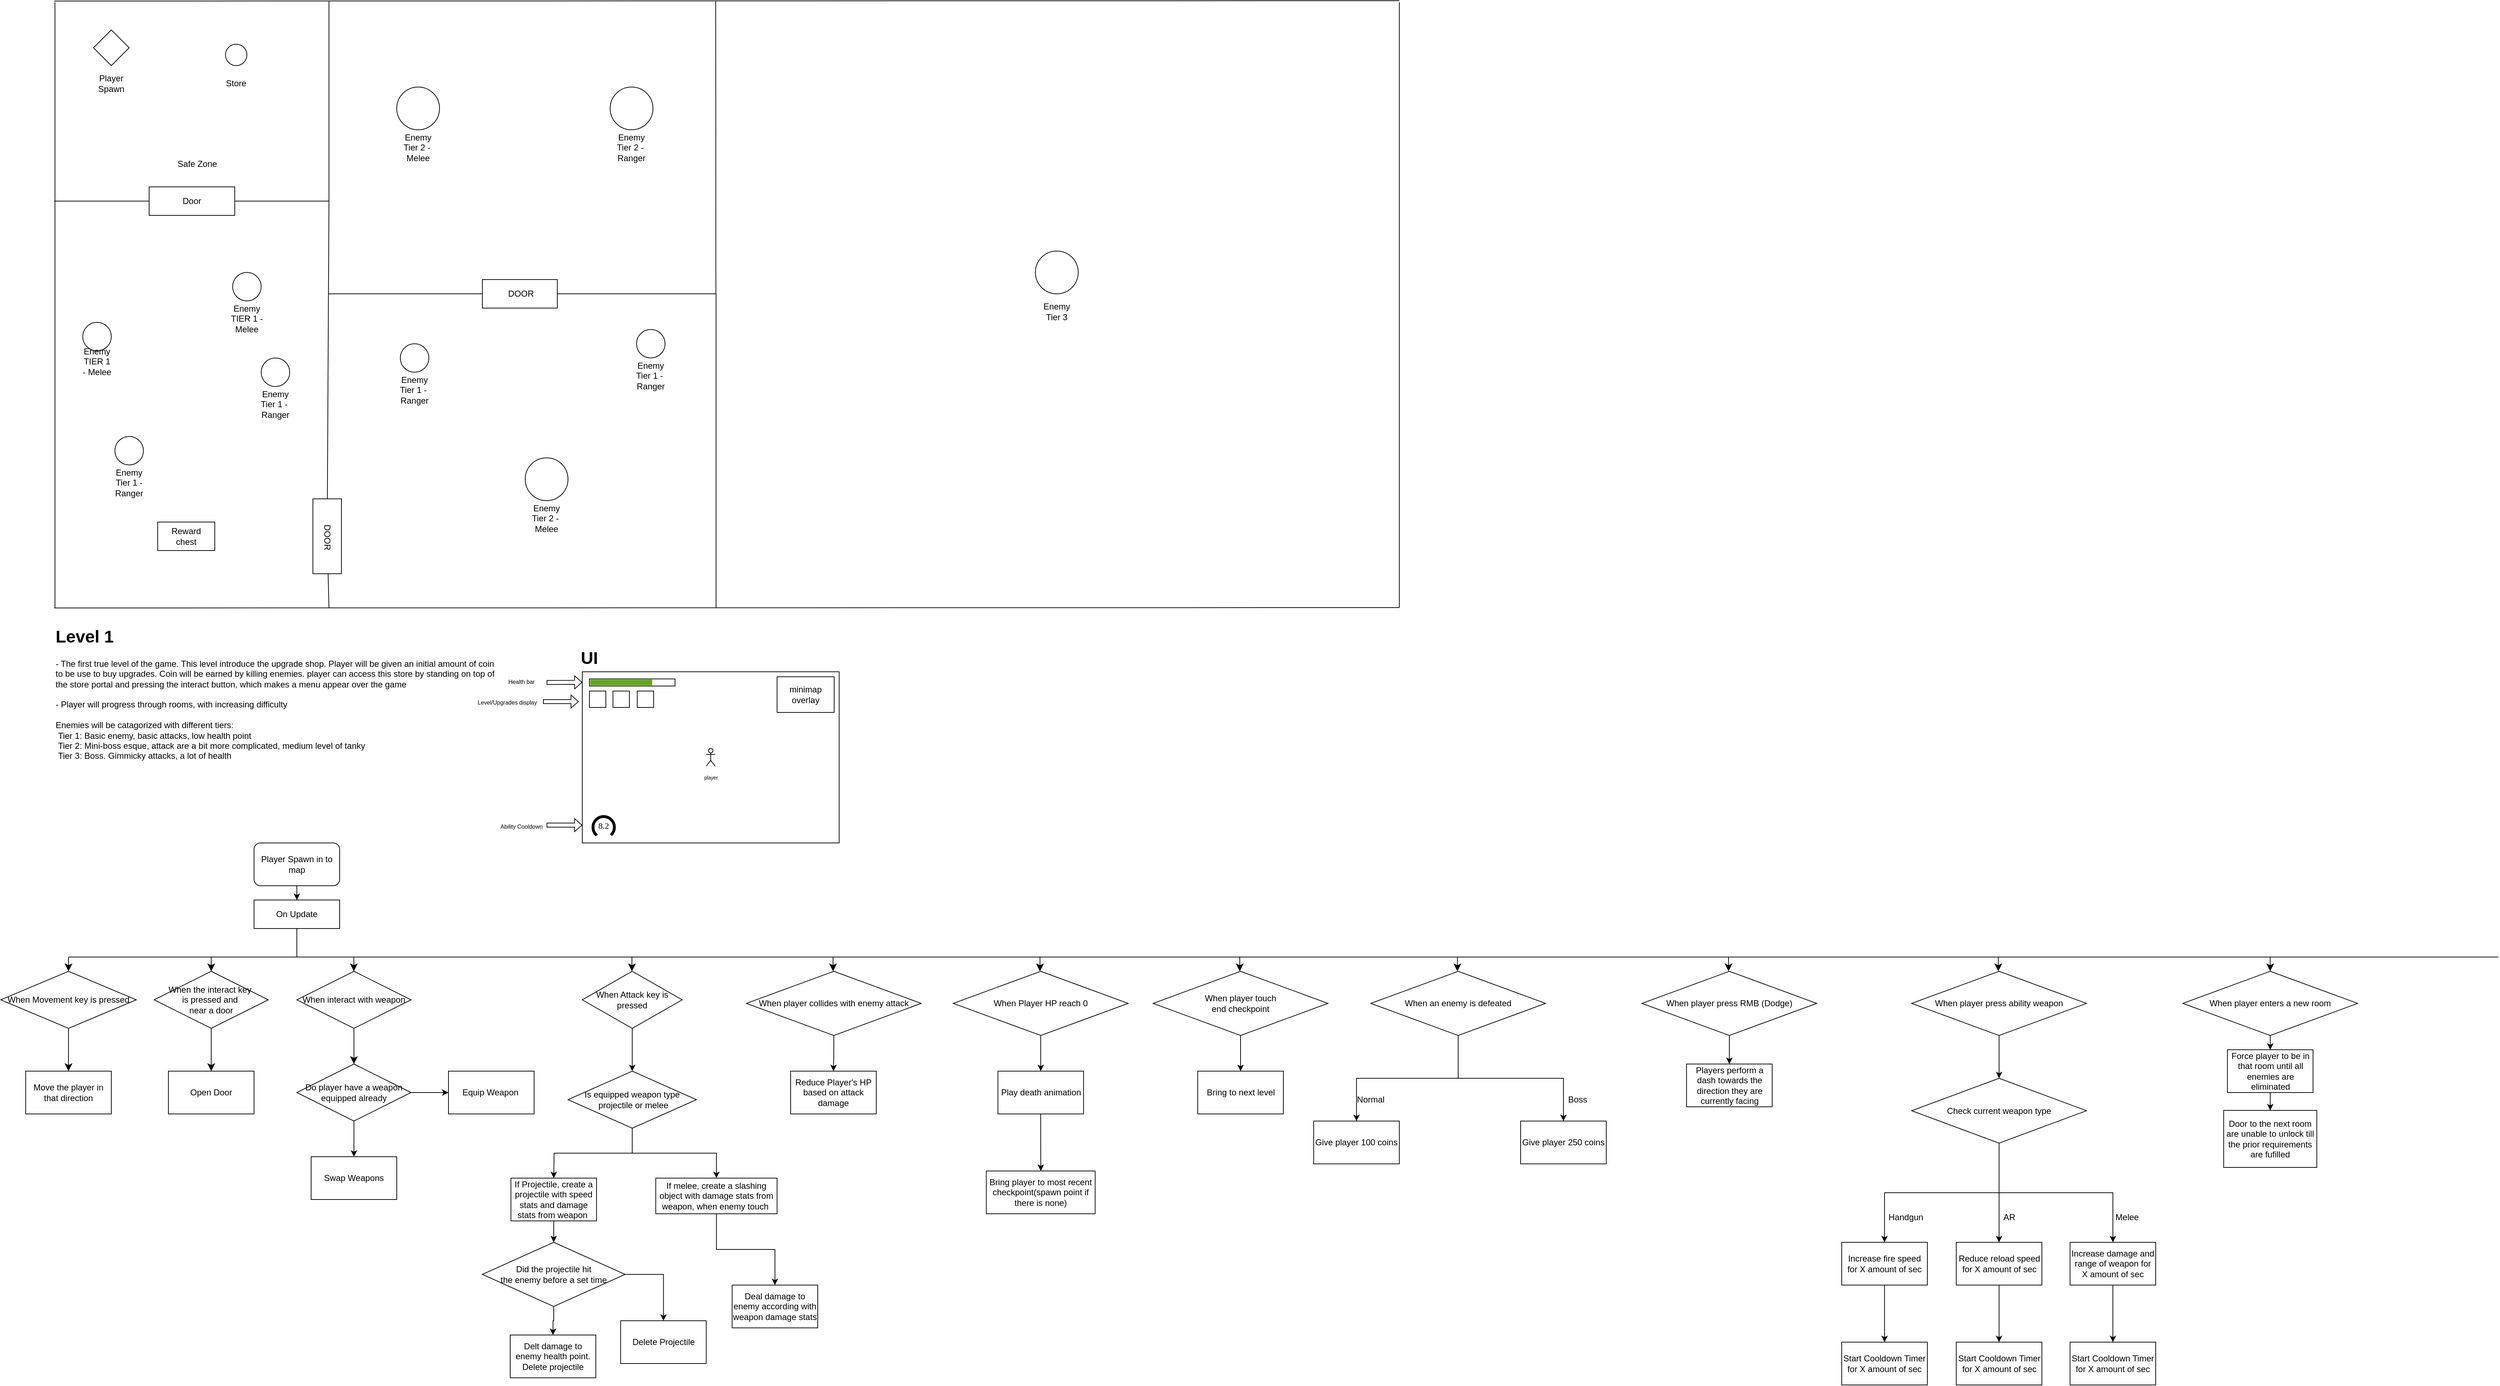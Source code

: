 <mxfile version="27.0.2">
  <diagram name="Page-1" id="taYUtSJ_4CDuhA6wjiIW">
    <mxGraphModel dx="2168" dy="792" grid="1" gridSize="10" guides="1" tooltips="1" connect="1" arrows="1" fold="1" page="1" pageScale="1" pageWidth="850" pageHeight="1100" math="0" shadow="0" adaptiveColors="auto">
      <root>
        <mxCell id="0" />
        <mxCell id="1" parent="0" />
        <mxCell id="y1AMz8_tglhYnjzdCmDJ-7" value="" style="whiteSpace=wrap;html=1;strokeColor=none;fillColor=light-dark(#FFFFFF,#00CC00);opacity=20;" parent="1" vertex="1">
          <mxGeometry x="-624" y="111" width="384" height="279" as="geometry" />
        </mxCell>
        <mxCell id="h_4dqQD72bOemCukOD2A-11" value="&lt;h1 style=&quot;margin-top: 0px;&quot;&gt;Level 1&amp;nbsp;&lt;/h1&gt;&lt;div&gt;- The first true level of the game. This level introduce the upgrade shop. Player will be given an initial amount of coin to be use to buy upgrades. Coin will be earned by killing enemies. player can access this store by standing on top of the store portal and pressing the interact button, which makes a menu appear over the game&amp;nbsp;&lt;/div&gt;&lt;div&gt;&lt;br&gt;&lt;/div&gt;&lt;div&gt;- Player will progress through rooms, with increasing difficulty&lt;/div&gt;&lt;div&gt;&lt;br&gt;&lt;/div&gt;&lt;div&gt;Enemies will be catagorized with different tiers:&lt;/div&gt;&lt;div&gt;&amp;nbsp;Tier 1: Basic enemy, basic attacks, low health point&lt;/div&gt;&lt;div&gt;&amp;nbsp;Tier 2: Mini-boss esque, attack are a bit more complicated, medium level of tanky&lt;/div&gt;&lt;div&gt;&amp;nbsp;Tier 3: Boss. Gimmicky attacks, a lot of health&lt;/div&gt;" style="text;html=1;whiteSpace=wrap;overflow=hidden;rounded=0;" parent="1" vertex="1">
          <mxGeometry x="-625" y="980" width="620" height="310" as="geometry" />
        </mxCell>
        <mxCell id="E4qFbeiB4ODEOkEXqFHY-1" value="&lt;h1 style=&quot;margin-top: 0px;&quot;&gt;&lt;span style=&quot;background-color: transparent; color: light-dark(rgb(0, 0, 0), rgb(255, 255, 255));&quot;&gt;UI&lt;/span&gt;&lt;/h1&gt;" style="text;html=1;whiteSpace=wrap;overflow=hidden;rounded=0;align=center;" parent="1" vertex="1">
          <mxGeometry x="35" y="1010" width="180" height="40" as="geometry" />
        </mxCell>
        <mxCell id="E4qFbeiB4ODEOkEXqFHY-2" value="" style="rounded=0;whiteSpace=wrap;html=1;" parent="1" vertex="1">
          <mxGeometry x="115" y="1050" width="360" height="240" as="geometry" />
        </mxCell>
        <mxCell id="E4qFbeiB4ODEOkEXqFHY-3" value="" style="rounded=0;whiteSpace=wrap;html=1;" parent="1" vertex="1">
          <mxGeometry x="125" y="1060" width="120" height="10" as="geometry" />
        </mxCell>
        <mxCell id="E4qFbeiB4ODEOkEXqFHY-4" value="" style="rounded=0;whiteSpace=wrap;html=1;fillColor=#60a917;fontColor=#ffffff;strokeColor=none;movable=1;resizable=1;rotatable=1;deletable=1;editable=1;locked=0;connectable=1;" parent="1" vertex="1">
          <mxGeometry x="126" y="1061" width="87" height="8" as="geometry" />
        </mxCell>
        <mxCell id="E4qFbeiB4ODEOkEXqFHY-5" value="" style="ellipse;whiteSpace=wrap;html=1;aspect=fixed;strokeWidth=4;" parent="1" vertex="1">
          <mxGeometry x="130" y="1253" width="30" height="30" as="geometry" />
        </mxCell>
        <mxCell id="E4qFbeiB4ODEOkEXqFHY-7" value="&lt;font face=&quot;Tahoma&quot;&gt;8.2&lt;/font&gt;" style="text;html=1;align=center;verticalAlign=middle;whiteSpace=wrap;rounded=0;" parent="1" vertex="1">
          <mxGeometry x="115" y="1251" width="60" height="30" as="geometry" />
        </mxCell>
        <mxCell id="E4qFbeiB4ODEOkEXqFHY-8" value="minimap overlay" style="rounded=0;whiteSpace=wrap;html=1;" parent="1" vertex="1">
          <mxGeometry x="388" y="1057" width="80" height="50" as="geometry" />
        </mxCell>
        <mxCell id="E4qFbeiB4ODEOkEXqFHY-9" value="" style="shape=flexArrow;endArrow=classic;html=1;rounded=0;width=5.714;endSize=3.095;endWidth=11.565;" parent="1" edge="1">
          <mxGeometry width="50" height="50" relative="1" as="geometry">
            <mxPoint x="65" y="1265" as="sourcePoint" />
            <mxPoint x="115" y="1265" as="targetPoint" />
          </mxGeometry>
        </mxCell>
        <mxCell id="E4qFbeiB4ODEOkEXqFHY-10" value="" style="shape=flexArrow;endArrow=classic;html=1;rounded=0;width=5.714;endSize=3.095;endWidth=11.565;" parent="1" edge="1">
          <mxGeometry width="50" height="50" relative="1" as="geometry">
            <mxPoint x="65" y="1065" as="sourcePoint" />
            <mxPoint x="115" y="1064.76" as="targetPoint" />
          </mxGeometry>
        </mxCell>
        <mxCell id="E4qFbeiB4ODEOkEXqFHY-11" value="&lt;div&gt;&lt;font style=&quot;font-size: 8px;&quot;&gt;Ability&amp;nbsp;&lt;/font&gt;&lt;span style=&quot;font-size: 8px; background-color: transparent; color: light-dark(rgb(0, 0, 0), rgb(255, 255, 255));&quot;&gt;Cooldown&lt;/span&gt;&lt;/div&gt;" style="text;html=1;align=center;verticalAlign=middle;whiteSpace=wrap;rounded=0;" parent="1" vertex="1">
          <mxGeometry x="-15" y="1251" width="90" height="30" as="geometry" />
        </mxCell>
        <mxCell id="E4qFbeiB4ODEOkEXqFHY-12" value="&lt;div&gt;&lt;span style=&quot;font-size: 8px;&quot;&gt;Health bar&lt;/span&gt;&lt;/div&gt;" style="text;html=1;align=center;verticalAlign=middle;whiteSpace=wrap;rounded=0;" parent="1" vertex="1">
          <mxGeometry x="-15" y="1048" width="90" height="30" as="geometry" />
        </mxCell>
        <mxCell id="E4qFbeiB4ODEOkEXqFHY-19" value="" style="whiteSpace=wrap;html=1;aspect=fixed;" parent="1" vertex="1">
          <mxGeometry x="125" y="1077" width="23" height="23" as="geometry" />
        </mxCell>
        <mxCell id="E4qFbeiB4ODEOkEXqFHY-20" value="" style="whiteSpace=wrap;html=1;aspect=fixed;" parent="1" vertex="1">
          <mxGeometry x="158" y="1077" width="23" height="23" as="geometry" />
        </mxCell>
        <mxCell id="E4qFbeiB4ODEOkEXqFHY-21" value="" style="whiteSpace=wrap;html=1;aspect=fixed;" parent="1" vertex="1">
          <mxGeometry x="192" y="1077" width="23" height="23" as="geometry" />
        </mxCell>
        <mxCell id="E4qFbeiB4ODEOkEXqFHY-22" value="" style="shape=flexArrow;endArrow=classic;html=1;rounded=0;width=5.714;endSize=3.095;endWidth=11.565;" parent="1" edge="1">
          <mxGeometry width="50" height="50" relative="1" as="geometry">
            <mxPoint x="60" y="1091.8" as="sourcePoint" />
            <mxPoint x="110" y="1091.8" as="targetPoint" />
          </mxGeometry>
        </mxCell>
        <mxCell id="E4qFbeiB4ODEOkEXqFHY-23" value="&lt;span style=&quot;font-size: 8px;&quot;&gt;Level/Upgrades display&lt;/span&gt;" style="text;html=1;align=center;verticalAlign=middle;whiteSpace=wrap;rounded=0;" parent="1" vertex="1">
          <mxGeometry x="-35" y="1077" width="90" height="30" as="geometry" />
        </mxCell>
        <mxCell id="E4qFbeiB4ODEOkEXqFHY-24" value="" style="triangle;whiteSpace=wrap;html=1;rotation=-90;strokeColor=none;" parent="1" vertex="1">
          <mxGeometry x="137.2" y="1258.45" width="16.87" height="43" as="geometry" />
        </mxCell>
        <mxCell id="E4qFbeiB4ODEOkEXqFHY-25" value="&lt;div&gt;&lt;font style=&quot;font-size: 7px;&quot;&gt;player&lt;/font&gt;&lt;/div&gt;" style="shape=umlActor;verticalLabelPosition=bottom;verticalAlign=top;html=1;outlineConnect=0;rounded=0;" parent="1" vertex="1">
          <mxGeometry x="288.75" y="1157.5" width="12.5" height="25" as="geometry" />
        </mxCell>
        <mxCell id="eXyDsj4oLJ770W_KGHtE-3" style="edgeStyle=orthogonalEdgeStyle;rounded=0;orthogonalLoop=1;jettySize=auto;html=1;exitX=0.5;exitY=1;exitDx=0;exitDy=0;entryX=0.5;entryY=0;entryDx=0;entryDy=0;" parent="1" source="eXyDsj4oLJ770W_KGHtE-1" target="eXyDsj4oLJ770W_KGHtE-2" edge="1">
          <mxGeometry relative="1" as="geometry" />
        </mxCell>
        <mxCell id="eXyDsj4oLJ770W_KGHtE-1" value="Player Spawn in to map" style="rounded=1;whiteSpace=wrap;html=1;" parent="1" vertex="1">
          <mxGeometry x="-345" y="1290" width="120" height="60" as="geometry" />
        </mxCell>
        <mxCell id="eXyDsj4oLJ770W_KGHtE-2" value="On Update" style="rounded=0;whiteSpace=wrap;html=1;" parent="1" vertex="1">
          <mxGeometry x="-345" y="1370" width="120" height="40" as="geometry" />
        </mxCell>
        <mxCell id="Yp42xmwH9Xkohg9ComGU-12" style="edgeStyle=none;curved=1;rounded=0;orthogonalLoop=1;jettySize=auto;html=1;exitX=0.5;exitY=1;exitDx=0;exitDy=0;fontSize=12;startSize=8;endSize=8;" parent="1" source="Yp42xmwH9Xkohg9ComGU-3" target="Yp42xmwH9Xkohg9ComGU-11" edge="1">
          <mxGeometry relative="1" as="geometry" />
        </mxCell>
        <mxCell id="Yp42xmwH9Xkohg9ComGU-3" value="&lt;div&gt;&lt;span style=&quot;background-color: transparent; color: light-dark(rgb(0, 0, 0), rgb(255, 255, 255));&quot;&gt;When Movement key is pressed&lt;/span&gt;&lt;/div&gt;" style="rhombus;whiteSpace=wrap;html=1;" parent="1" vertex="1">
          <mxGeometry x="-700" y="1470" width="190" height="80" as="geometry" />
        </mxCell>
        <mxCell id="Yp42xmwH9Xkohg9ComGU-8" value="" style="endArrow=none;html=1;rounded=0;fontSize=12;startSize=8;endSize=8;curved=1;" parent="1" edge="1">
          <mxGeometry width="50" height="50" relative="1" as="geometry">
            <mxPoint x="-285" y="1450" as="sourcePoint" />
            <mxPoint x="-285" y="1410" as="targetPoint" />
          </mxGeometry>
        </mxCell>
        <mxCell id="Yp42xmwH9Xkohg9ComGU-9" value="" style="endArrow=none;html=1;rounded=0;fontSize=12;startSize=8;endSize=8;curved=1;" parent="1" edge="1">
          <mxGeometry width="50" height="50" relative="1" as="geometry">
            <mxPoint x="-285" y="1450" as="sourcePoint" />
            <mxPoint x="-605" y="1450" as="targetPoint" />
          </mxGeometry>
        </mxCell>
        <mxCell id="Yp42xmwH9Xkohg9ComGU-10" value="" style="endArrow=classic;html=1;rounded=0;fontSize=12;startSize=8;endSize=8;curved=1;entryX=0.5;entryY=0;entryDx=0;entryDy=0;" parent="1" target="Yp42xmwH9Xkohg9ComGU-3" edge="1">
          <mxGeometry width="50" height="50" relative="1" as="geometry">
            <mxPoint x="-605" y="1450" as="sourcePoint" />
            <mxPoint x="-655" y="1460" as="targetPoint" />
          </mxGeometry>
        </mxCell>
        <mxCell id="Yp42xmwH9Xkohg9ComGU-11" value="Move the player in that direction" style="rounded=0;whiteSpace=wrap;html=1;" parent="1" vertex="1">
          <mxGeometry x="-665" y="1610" width="120" height="60" as="geometry" />
        </mxCell>
        <mxCell id="Yp42xmwH9Xkohg9ComGU-16" value="" style="edgeStyle=none;curved=1;rounded=0;orthogonalLoop=1;jettySize=auto;html=1;fontSize=12;startSize=8;endSize=8;" parent="1" source="Yp42xmwH9Xkohg9ComGU-13" target="Yp42xmwH9Xkohg9ComGU-15" edge="1">
          <mxGeometry relative="1" as="geometry" />
        </mxCell>
        <mxCell id="Yp42xmwH9Xkohg9ComGU-13" value="When the interact key&amp;nbsp;&lt;div&gt;is pressed and&amp;nbsp;&lt;/div&gt;&lt;div&gt;near&amp;nbsp;&lt;span style=&quot;background-color: transparent; color: light-dark(rgb(0, 0, 0), rgb(255, 255, 255));&quot;&gt;a door&lt;/span&gt;&lt;/div&gt;" style="rhombus;whiteSpace=wrap;html=1;" parent="1" vertex="1">
          <mxGeometry x="-485" y="1470" width="160" height="80" as="geometry" />
        </mxCell>
        <mxCell id="Yp42xmwH9Xkohg9ComGU-14" value="" style="endArrow=classic;html=1;rounded=0;fontSize=12;startSize=8;endSize=8;curved=1;" parent="1" target="Yp42xmwH9Xkohg9ComGU-13" edge="1">
          <mxGeometry width="50" height="50" relative="1" as="geometry">
            <mxPoint x="-405" y="1450" as="sourcePoint" />
            <mxPoint x="-355" y="1400" as="targetPoint" />
          </mxGeometry>
        </mxCell>
        <mxCell id="Yp42xmwH9Xkohg9ComGU-15" value="Open Door" style="whiteSpace=wrap;html=1;" parent="1" vertex="1">
          <mxGeometry x="-465" y="1610" width="120" height="60" as="geometry" />
        </mxCell>
        <mxCell id="Yp42xmwH9Xkohg9ComGU-23" value="" style="edgeStyle=none;curved=1;rounded=0;orthogonalLoop=1;jettySize=auto;html=1;fontSize=12;startSize=8;endSize=8;" parent="1" source="Yp42xmwH9Xkohg9ComGU-17" target="Yp42xmwH9Xkohg9ComGU-22" edge="1">
          <mxGeometry relative="1" as="geometry" />
        </mxCell>
        <mxCell id="Yp42xmwH9Xkohg9ComGU-17" value="When interact with weapon" style="rhombus;whiteSpace=wrap;html=1;" parent="1" vertex="1">
          <mxGeometry x="-285" y="1470" width="160" height="80" as="geometry" />
        </mxCell>
        <mxCell id="Yp42xmwH9Xkohg9ComGU-18" value="" style="endArrow=none;html=1;rounded=0;fontSize=12;startSize=8;endSize=8;curved=1;" parent="1" edge="1">
          <mxGeometry width="50" height="50" relative="1" as="geometry">
            <mxPoint x="-285" y="1450" as="sourcePoint" />
            <mxPoint x="2100" y="1450" as="targetPoint" />
          </mxGeometry>
        </mxCell>
        <mxCell id="Yp42xmwH9Xkohg9ComGU-19" value="" style="endArrow=classic;html=1;rounded=0;fontSize=12;startSize=8;endSize=8;curved=1;" parent="1" edge="1">
          <mxGeometry width="50" height="50" relative="1" as="geometry">
            <mxPoint x="-205.11" y="1450" as="sourcePoint" />
            <mxPoint x="-205.11" y="1470" as="targetPoint" />
          </mxGeometry>
        </mxCell>
        <mxCell id="q4_9x-0cVKSZLk66gTpS-1" style="edgeStyle=orthogonalEdgeStyle;rounded=0;orthogonalLoop=1;jettySize=auto;html=1;exitX=1;exitY=0.5;exitDx=0;exitDy=0;" parent="1" edge="1">
          <mxGeometry relative="1" as="geometry">
            <mxPoint x="-72.5" y="1640" as="targetPoint" />
            <mxPoint x="-152.5" y="1640" as="sourcePoint" />
          </mxGeometry>
        </mxCell>
        <mxCell id="q4_9x-0cVKSZLk66gTpS-3" style="edgeStyle=orthogonalEdgeStyle;rounded=0;orthogonalLoop=1;jettySize=auto;html=1;exitX=0.5;exitY=1;exitDx=0;exitDy=0;" parent="1" source="Yp42xmwH9Xkohg9ComGU-22" edge="1">
          <mxGeometry relative="1" as="geometry">
            <mxPoint x="-205" y="1730" as="targetPoint" />
          </mxGeometry>
        </mxCell>
        <mxCell id="Yp42xmwH9Xkohg9ComGU-22" value="Do player have a weapon&lt;div&gt;equipped already&lt;/div&gt;" style="rhombus;whiteSpace=wrap;html=1;" parent="1" vertex="1">
          <mxGeometry x="-285" y="1600" width="160" height="80" as="geometry" />
        </mxCell>
        <mxCell id="q4_9x-0cVKSZLk66gTpS-2" value="Equip Weapon&amp;nbsp;" style="rounded=0;whiteSpace=wrap;html=1;" parent="1" vertex="1">
          <mxGeometry x="-72.5" y="1610" width="120" height="60" as="geometry" />
        </mxCell>
        <mxCell id="q4_9x-0cVKSZLk66gTpS-4" value="Swap Weapons" style="rounded=0;whiteSpace=wrap;html=1;" parent="1" vertex="1">
          <mxGeometry x="-265" y="1730" width="120" height="60" as="geometry" />
        </mxCell>
        <mxCell id="q4_9x-0cVKSZLk66gTpS-8" value="" style="endArrow=classic;html=1;rounded=0;fontSize=12;startSize=8;endSize=8;curved=1;" parent="1" edge="1">
          <mxGeometry width="50" height="50" relative="1" as="geometry">
            <mxPoint x="184.6" y="1450" as="sourcePoint" />
            <mxPoint x="184.6" y="1470" as="targetPoint" />
          </mxGeometry>
        </mxCell>
        <mxCell id="q4_9x-0cVKSZLk66gTpS-11" style="edgeStyle=orthogonalEdgeStyle;rounded=0;orthogonalLoop=1;jettySize=auto;html=1;exitX=0.5;exitY=1;exitDx=0;exitDy=0;entryX=0.5;entryY=0;entryDx=0;entryDy=0;" parent="1" source="q4_9x-0cVKSZLk66gTpS-9" edge="1">
          <mxGeometry relative="1" as="geometry">
            <mxPoint x="185" y="1610" as="targetPoint" />
          </mxGeometry>
        </mxCell>
        <mxCell id="q4_9x-0cVKSZLk66gTpS-9" value="When Attack key is pressed" style="rhombus;whiteSpace=wrap;html=1;" parent="1" vertex="1">
          <mxGeometry x="115" y="1470" width="140" height="80" as="geometry" />
        </mxCell>
        <mxCell id="q4_9x-0cVKSZLk66gTpS-14" style="edgeStyle=orthogonalEdgeStyle;rounded=0;orthogonalLoop=1;jettySize=auto;html=1;exitX=0.5;exitY=1;exitDx=0;exitDy=0;" parent="1" source="q4_9x-0cVKSZLk66gTpS-12" edge="1">
          <mxGeometry relative="1" as="geometry">
            <mxPoint x="75" y="1760" as="targetPoint" />
            <mxPoint x="185" y="1730" as="sourcePoint" />
          </mxGeometry>
        </mxCell>
        <mxCell id="q4_9x-0cVKSZLk66gTpS-16" value="" style="edgeStyle=orthogonalEdgeStyle;rounded=0;orthogonalLoop=1;jettySize=auto;html=1;" parent="1" source="q4_9x-0cVKSZLk66gTpS-12" target="q4_9x-0cVKSZLk66gTpS-15" edge="1">
          <mxGeometry relative="1" as="geometry" />
        </mxCell>
        <mxCell id="q4_9x-0cVKSZLk66gTpS-12" value="Is equipped weapon type&lt;div&gt;&amp;nbsp;projectile or melee&lt;/div&gt;" style="rhombus;whiteSpace=wrap;html=1;rounded=0;" parent="1" vertex="1">
          <mxGeometry x="95" y="1610" width="180" height="80" as="geometry" />
        </mxCell>
        <mxCell id="lq5Zol3VYvwU5_5nPJsw-11" value="" style="edgeStyle=orthogonalEdgeStyle;rounded=0;orthogonalLoop=1;jettySize=auto;html=1;" parent="1" source="q4_9x-0cVKSZLk66gTpS-15" target="lq5Zol3VYvwU5_5nPJsw-10" edge="1">
          <mxGeometry relative="1" as="geometry" />
        </mxCell>
        <mxCell id="q4_9x-0cVKSZLk66gTpS-15" value="If melee, create a slashing object with damage stats from weapon, when enemy touch&amp;nbsp;" style="whiteSpace=wrap;html=1;rounded=0;" parent="1" vertex="1">
          <mxGeometry x="218" y="1760" width="170" height="50" as="geometry" />
        </mxCell>
        <mxCell id="lq5Zol3VYvwU5_5nPJsw-5" value="" style="edgeStyle=orthogonalEdgeStyle;rounded=0;orthogonalLoop=1;jettySize=auto;html=1;" parent="1" source="q4_9x-0cVKSZLk66gTpS-17" target="lq5Zol3VYvwU5_5nPJsw-4" edge="1">
          <mxGeometry relative="1" as="geometry" />
        </mxCell>
        <mxCell id="q4_9x-0cVKSZLk66gTpS-17" value="If Projectile, create a projectile with speed stats and damage stats from weapon&amp;nbsp;" style="rounded=0;whiteSpace=wrap;html=1;" parent="1" vertex="1">
          <mxGeometry x="15" y="1760" width="120" height="60" as="geometry" />
        </mxCell>
        <mxCell id="lq5Zol3VYvwU5_5nPJsw-1" style="edgeStyle=orthogonalEdgeStyle;rounded=0;orthogonalLoop=1;jettySize=auto;html=1;exitX=0.5;exitY=1;exitDx=0;exitDy=0;" parent="1" source="q4_9x-0cVKSZLk66gTpS-15" target="q4_9x-0cVKSZLk66gTpS-15" edge="1">
          <mxGeometry relative="1" as="geometry" />
        </mxCell>
        <mxCell id="lq5Zol3VYvwU5_5nPJsw-7" value="" style="edgeStyle=orthogonalEdgeStyle;rounded=0;orthogonalLoop=1;jettySize=auto;html=1;" parent="1" source="lq5Zol3VYvwU5_5nPJsw-4" target="lq5Zol3VYvwU5_5nPJsw-6" edge="1">
          <mxGeometry relative="1" as="geometry" />
        </mxCell>
        <mxCell id="lq5Zol3VYvwU5_5nPJsw-9" value="" style="edgeStyle=orthogonalEdgeStyle;rounded=0;orthogonalLoop=1;jettySize=auto;html=1;exitX=1;exitY=0.5;exitDx=0;exitDy=0;" parent="1" source="lq5Zol3VYvwU5_5nPJsw-4" target="lq5Zol3VYvwU5_5nPJsw-8" edge="1">
          <mxGeometry relative="1" as="geometry" />
        </mxCell>
        <mxCell id="lq5Zol3VYvwU5_5nPJsw-4" value="Did the projectile hit&lt;div&gt;the enemy before a set time&lt;/div&gt;" style="rhombus;whiteSpace=wrap;html=1;rounded=0;" parent="1" vertex="1">
          <mxGeometry x="-25" y="1850" width="200" height="90" as="geometry" />
        </mxCell>
        <mxCell id="lq5Zol3VYvwU5_5nPJsw-6" value="Delt damage to enemy health point. Delete projectile" style="whiteSpace=wrap;html=1;rounded=0;" parent="1" vertex="1">
          <mxGeometry x="14" y="1980" width="120" height="60" as="geometry" />
        </mxCell>
        <mxCell id="lq5Zol3VYvwU5_5nPJsw-8" value="Delete Projectile" style="whiteSpace=wrap;html=1;rounded=0;" parent="1" vertex="1">
          <mxGeometry x="168.75" y="1960" width="120" height="60" as="geometry" />
        </mxCell>
        <mxCell id="lq5Zol3VYvwU5_5nPJsw-10" value="Deal damage to enemy according with weapon damage stats" style="whiteSpace=wrap;html=1;rounded=0;" parent="1" vertex="1">
          <mxGeometry x="325" y="1910" width="120" height="60" as="geometry" />
        </mxCell>
        <mxCell id="MKZqPjybAPE5XbvGpNHw-1" value="" style="endArrow=classic;html=1;rounded=0;fontSize=12;startSize=8;endSize=8;curved=1;" parent="1" edge="1">
          <mxGeometry width="50" height="50" relative="1" as="geometry">
            <mxPoint x="466.41" y="1450" as="sourcePoint" />
            <mxPoint x="466.41" y="1470" as="targetPoint" />
          </mxGeometry>
        </mxCell>
        <mxCell id="MKZqPjybAPE5XbvGpNHw-4" value="" style="edgeStyle=orthogonalEdgeStyle;rounded=0;orthogonalLoop=1;jettySize=auto;html=1;" parent="1" source="MKZqPjybAPE5XbvGpNHw-2" target="MKZqPjybAPE5XbvGpNHw-3" edge="1">
          <mxGeometry relative="1" as="geometry" />
        </mxCell>
        <mxCell id="MKZqPjybAPE5XbvGpNHw-2" value="When player collides with enemy attack" style="rhombus;whiteSpace=wrap;html=1;" parent="1" vertex="1">
          <mxGeometry x="345" y="1470" width="245" height="90" as="geometry" />
        </mxCell>
        <mxCell id="MKZqPjybAPE5XbvGpNHw-3" value="Reduce Player&#39;s HP based on attack damage" style="whiteSpace=wrap;html=1;" parent="1" vertex="1">
          <mxGeometry x="407" y="1610" width="120" height="60" as="geometry" />
        </mxCell>
        <mxCell id="MKZqPjybAPE5XbvGpNHw-5" value="" style="endArrow=classic;html=1;rounded=0;fontSize=12;startSize=8;endSize=8;curved=1;" parent="1" edge="1">
          <mxGeometry width="50" height="50" relative="1" as="geometry">
            <mxPoint x="756.41" y="1450" as="sourcePoint" />
            <mxPoint x="756.41" y="1470" as="targetPoint" />
          </mxGeometry>
        </mxCell>
        <mxCell id="MKZqPjybAPE5XbvGpNHw-10" value="" style="edgeStyle=orthogonalEdgeStyle;rounded=0;orthogonalLoop=1;jettySize=auto;html=1;" parent="1" source="MKZqPjybAPE5XbvGpNHw-6" target="MKZqPjybAPE5XbvGpNHw-9" edge="1">
          <mxGeometry relative="1" as="geometry" />
        </mxCell>
        <mxCell id="MKZqPjybAPE5XbvGpNHw-6" value="When Player HP reach 0" style="rhombus;whiteSpace=wrap;html=1;" parent="1" vertex="1">
          <mxGeometry x="635" y="1470" width="245" height="90" as="geometry" />
        </mxCell>
        <mxCell id="MKZqPjybAPE5XbvGpNHw-12" value="" style="edgeStyle=orthogonalEdgeStyle;rounded=0;orthogonalLoop=1;jettySize=auto;html=1;" parent="1" source="MKZqPjybAPE5XbvGpNHw-9" target="MKZqPjybAPE5XbvGpNHw-11" edge="1">
          <mxGeometry relative="1" as="geometry" />
        </mxCell>
        <mxCell id="MKZqPjybAPE5XbvGpNHw-9" value="Play death animation" style="whiteSpace=wrap;html=1;" parent="1" vertex="1">
          <mxGeometry x="697.5" y="1610" width="120" height="60" as="geometry" />
        </mxCell>
        <mxCell id="MKZqPjybAPE5XbvGpNHw-11" value="Bring player to most recent checkpoint(spawn point if there is none)" style="whiteSpace=wrap;html=1;" parent="1" vertex="1">
          <mxGeometry x="681.25" y="1750" width="152.5" height="60" as="geometry" />
        </mxCell>
        <mxCell id="MKZqPjybAPE5XbvGpNHw-15" value="" style="endArrow=classic;html=1;rounded=0;fontSize=12;startSize=8;endSize=8;curved=1;" parent="1" edge="1">
          <mxGeometry width="50" height="50" relative="1" as="geometry">
            <mxPoint x="1036.41" y="1450" as="sourcePoint" />
            <mxPoint x="1036.41" y="1470" as="targetPoint" />
          </mxGeometry>
        </mxCell>
        <mxCell id="MKZqPjybAPE5XbvGpNHw-18" value="" style="edgeStyle=orthogonalEdgeStyle;rounded=0;orthogonalLoop=1;jettySize=auto;html=1;" parent="1" source="MKZqPjybAPE5XbvGpNHw-16" target="MKZqPjybAPE5XbvGpNHw-17" edge="1">
          <mxGeometry relative="1" as="geometry" />
        </mxCell>
        <mxCell id="MKZqPjybAPE5XbvGpNHw-16" value="When player touch&lt;div&gt;end checkpoint&lt;/div&gt;" style="rhombus;whiteSpace=wrap;html=1;" parent="1" vertex="1">
          <mxGeometry x="915" y="1470" width="245" height="90" as="geometry" />
        </mxCell>
        <mxCell id="MKZqPjybAPE5XbvGpNHw-17" value="Bring to next level" style="whiteSpace=wrap;html=1;" parent="1" vertex="1">
          <mxGeometry x="977.5" y="1610" width="120" height="60" as="geometry" />
        </mxCell>
        <mxCell id="MKZqPjybAPE5XbvGpNHw-19" value="" style="endArrow=classic;html=1;rounded=0;fontSize=12;startSize=8;endSize=8;curved=1;" parent="1" edge="1">
          <mxGeometry width="50" height="50" relative="1" as="geometry">
            <mxPoint x="1341.41" y="1450" as="sourcePoint" />
            <mxPoint x="1341.41" y="1470" as="targetPoint" />
          </mxGeometry>
        </mxCell>
        <mxCell id="MKZqPjybAPE5XbvGpNHw-22" value="" style="edgeStyle=orthogonalEdgeStyle;rounded=0;orthogonalLoop=1;jettySize=auto;html=1;" parent="1" source="MKZqPjybAPE5XbvGpNHw-20" target="MKZqPjybAPE5XbvGpNHw-21" edge="1">
          <mxGeometry relative="1" as="geometry" />
        </mxCell>
        <mxCell id="MKZqPjybAPE5XbvGpNHw-26" value="" style="edgeStyle=orthogonalEdgeStyle;rounded=0;orthogonalLoop=1;jettySize=auto;html=1;" parent="1" source="MKZqPjybAPE5XbvGpNHw-20" target="MKZqPjybAPE5XbvGpNHw-25" edge="1">
          <mxGeometry relative="1" as="geometry" />
        </mxCell>
        <mxCell id="MKZqPjybAPE5XbvGpNHw-20" value="When an enemy is defeated" style="rhombus;whiteSpace=wrap;html=1;" parent="1" vertex="1">
          <mxGeometry x="1220" y="1470" width="245" height="90" as="geometry" />
        </mxCell>
        <mxCell id="MKZqPjybAPE5XbvGpNHw-21" value="Give player 100 coins" style="whiteSpace=wrap;html=1;" parent="1" vertex="1">
          <mxGeometry x="1140" y="1680" width="120" height="60" as="geometry" />
        </mxCell>
        <mxCell id="MKZqPjybAPE5XbvGpNHw-25" value="Give player 250 coins" style="whiteSpace=wrap;html=1;" parent="1" vertex="1">
          <mxGeometry x="1430" y="1680" width="120" height="60" as="geometry" />
        </mxCell>
        <mxCell id="MKZqPjybAPE5XbvGpNHw-27" value="Normal" style="text;html=1;align=center;verticalAlign=middle;whiteSpace=wrap;rounded=0;" parent="1" vertex="1">
          <mxGeometry x="1190" y="1635" width="60" height="30" as="geometry" />
        </mxCell>
        <mxCell id="MKZqPjybAPE5XbvGpNHw-29" value="Boss" style="text;html=1;align=center;verticalAlign=middle;whiteSpace=wrap;rounded=0;" parent="1" vertex="1">
          <mxGeometry x="1480" y="1635" width="60" height="30" as="geometry" />
        </mxCell>
        <mxCell id="MKZqPjybAPE5XbvGpNHw-31" value="" style="endArrow=classic;html=1;rounded=0;fontSize=12;startSize=8;endSize=8;curved=1;" parent="1" edge="1">
          <mxGeometry width="50" height="50" relative="1" as="geometry">
            <mxPoint x="1721.41" y="1450" as="sourcePoint" />
            <mxPoint x="1721.41" y="1470" as="targetPoint" />
          </mxGeometry>
        </mxCell>
        <mxCell id="MKZqPjybAPE5XbvGpNHw-34" value="" style="edgeStyle=orthogonalEdgeStyle;rounded=0;orthogonalLoop=1;jettySize=auto;html=1;" parent="1" source="MKZqPjybAPE5XbvGpNHw-32" target="MKZqPjybAPE5XbvGpNHw-33" edge="1">
          <mxGeometry relative="1" as="geometry" />
        </mxCell>
        <mxCell id="MKZqPjybAPE5XbvGpNHw-32" value="When player press RMB (Dodge)" style="rhombus;whiteSpace=wrap;html=1;" parent="1" vertex="1">
          <mxGeometry x="1600" y="1470" width="245" height="90" as="geometry" />
        </mxCell>
        <mxCell id="MKZqPjybAPE5XbvGpNHw-33" value="Players perform a dash towards the direction they are currently facing" style="whiteSpace=wrap;html=1;" parent="1" vertex="1">
          <mxGeometry x="1662.5" y="1600" width="120" height="60" as="geometry" />
        </mxCell>
        <mxCell id="MKZqPjybAPE5XbvGpNHw-37" value="" style="endArrow=classic;html=1;rounded=0;fontSize=12;startSize=8;endSize=8;curved=1;" parent="1" edge="1">
          <mxGeometry width="50" height="50" relative="1" as="geometry">
            <mxPoint x="2099.41" y="1450" as="sourcePoint" />
            <mxPoint x="2099.41" y="1470" as="targetPoint" />
          </mxGeometry>
        </mxCell>
        <mxCell id="MKZqPjybAPE5XbvGpNHw-40" value="" style="edgeStyle=orthogonalEdgeStyle;rounded=0;orthogonalLoop=1;jettySize=auto;html=1;" parent="1" source="MKZqPjybAPE5XbvGpNHw-38" target="MKZqPjybAPE5XbvGpNHw-39" edge="1">
          <mxGeometry relative="1" as="geometry" />
        </mxCell>
        <mxCell id="MKZqPjybAPE5XbvGpNHw-38" value="When player press ability weapon" style="rhombus;whiteSpace=wrap;html=1;" parent="1" vertex="1">
          <mxGeometry x="1978" y="1470" width="245" height="90" as="geometry" />
        </mxCell>
        <mxCell id="MKZqPjybAPE5XbvGpNHw-46" value="" style="edgeStyle=orthogonalEdgeStyle;rounded=0;orthogonalLoop=1;jettySize=auto;html=1;" parent="1" source="MKZqPjybAPE5XbvGpNHw-39" target="MKZqPjybAPE5XbvGpNHw-45" edge="1">
          <mxGeometry relative="1" as="geometry" />
        </mxCell>
        <mxCell id="MKZqPjybAPE5XbvGpNHw-48" value="" style="edgeStyle=orthogonalEdgeStyle;rounded=0;orthogonalLoop=1;jettySize=auto;html=1;" parent="1" source="MKZqPjybAPE5XbvGpNHw-39" target="MKZqPjybAPE5XbvGpNHw-47" edge="1">
          <mxGeometry relative="1" as="geometry" />
        </mxCell>
        <mxCell id="MKZqPjybAPE5XbvGpNHw-50" value="" style="edgeStyle=orthogonalEdgeStyle;rounded=0;orthogonalLoop=1;jettySize=auto;html=1;" parent="1" source="MKZqPjybAPE5XbvGpNHw-39" target="MKZqPjybAPE5XbvGpNHw-49" edge="1">
          <mxGeometry relative="1" as="geometry" />
        </mxCell>
        <mxCell id="MKZqPjybAPE5XbvGpNHw-39" value="Check current weapon type" style="rhombus;whiteSpace=wrap;html=1;" parent="1" vertex="1">
          <mxGeometry x="1978" y="1620" width="245" height="91" as="geometry" />
        </mxCell>
        <mxCell id="MKZqPjybAPE5XbvGpNHw-55" value="" style="edgeStyle=orthogonalEdgeStyle;rounded=0;orthogonalLoop=1;jettySize=auto;html=1;" parent="1" source="MKZqPjybAPE5XbvGpNHw-45" target="MKZqPjybAPE5XbvGpNHw-54" edge="1">
          <mxGeometry relative="1" as="geometry" />
        </mxCell>
        <mxCell id="MKZqPjybAPE5XbvGpNHw-45" value="Increase fire speed for X amount of sec" style="whiteSpace=wrap;html=1;" parent="1" vertex="1">
          <mxGeometry x="1880" y="1850" width="120" height="60" as="geometry" />
        </mxCell>
        <mxCell id="MKZqPjybAPE5XbvGpNHw-57" value="" style="edgeStyle=orthogonalEdgeStyle;rounded=0;orthogonalLoop=1;jettySize=auto;html=1;" parent="1" source="MKZqPjybAPE5XbvGpNHw-47" edge="1">
          <mxGeometry relative="1" as="geometry">
            <mxPoint x="2100.5" y="1990" as="targetPoint" />
          </mxGeometry>
        </mxCell>
        <mxCell id="MKZqPjybAPE5XbvGpNHw-47" value="Reduce reload speed for X amount of sec" style="whiteSpace=wrap;html=1;" parent="1" vertex="1">
          <mxGeometry x="2040.5" y="1850" width="120" height="60" as="geometry" />
        </mxCell>
        <mxCell id="MKZqPjybAPE5XbvGpNHw-59" value="" style="edgeStyle=orthogonalEdgeStyle;rounded=0;orthogonalLoop=1;jettySize=auto;html=1;" parent="1" source="MKZqPjybAPE5XbvGpNHw-49" edge="1">
          <mxGeometry relative="1" as="geometry">
            <mxPoint x="2260.0" y="1990" as="targetPoint" />
          </mxGeometry>
        </mxCell>
        <mxCell id="MKZqPjybAPE5XbvGpNHw-49" value="Increase damage and range of weapon for X amount of sec" style="whiteSpace=wrap;html=1;" parent="1" vertex="1">
          <mxGeometry x="2200" y="1850" width="120" height="60" as="geometry" />
        </mxCell>
        <mxCell id="MKZqPjybAPE5XbvGpNHw-51" value="Handgun" style="text;html=1;align=center;verticalAlign=middle;whiteSpace=wrap;rounded=0;" parent="1" vertex="1">
          <mxGeometry x="1940" y="1800" width="60" height="30" as="geometry" />
        </mxCell>
        <mxCell id="MKZqPjybAPE5XbvGpNHw-52" value="AR" style="text;html=1;align=center;verticalAlign=middle;whiteSpace=wrap;rounded=0;" parent="1" vertex="1">
          <mxGeometry x="2085" y="1800" width="60" height="30" as="geometry" />
        </mxCell>
        <mxCell id="MKZqPjybAPE5XbvGpNHw-53" value="Melee" style="text;html=1;align=center;verticalAlign=middle;whiteSpace=wrap;rounded=0;" parent="1" vertex="1">
          <mxGeometry x="2250" y="1800" width="60" height="30" as="geometry" />
        </mxCell>
        <mxCell id="MKZqPjybAPE5XbvGpNHw-54" value="Start Cooldown Timer for X amount of sec" style="whiteSpace=wrap;html=1;" parent="1" vertex="1">
          <mxGeometry x="1880" y="1990" width="120" height="60" as="geometry" />
        </mxCell>
        <mxCell id="MKZqPjybAPE5XbvGpNHw-60" value="Start Cooldown Timer for X amount of sec" style="whiteSpace=wrap;html=1;" parent="1" vertex="1">
          <mxGeometry x="2040.5" y="1990" width="120" height="60" as="geometry" />
        </mxCell>
        <mxCell id="MKZqPjybAPE5XbvGpNHw-61" value="Start Cooldown Timer for X amount of sec" style="whiteSpace=wrap;html=1;" parent="1" vertex="1">
          <mxGeometry x="2200" y="1990" width="120" height="60" as="geometry" />
        </mxCell>
        <mxCell id="y1AMz8_tglhYnjzdCmDJ-1" value="" style="rhombus;whiteSpace=wrap;html=1;" parent="1" vertex="1">
          <mxGeometry x="-570" y="150" width="50" height="50" as="geometry" />
        </mxCell>
        <mxCell id="y1AMz8_tglhYnjzdCmDJ-2" value="Player Spawn" style="text;html=1;align=center;verticalAlign=middle;whiteSpace=wrap;rounded=0;" parent="1" vertex="1">
          <mxGeometry x="-575" y="210" width="60" height="30" as="geometry" />
        </mxCell>
        <mxCell id="y1AMz8_tglhYnjzdCmDJ-5" value="" style="ellipse;whiteSpace=wrap;html=1;aspect=fixed;" parent="1" vertex="1">
          <mxGeometry x="-385" y="170" width="30" height="30" as="geometry" />
        </mxCell>
        <mxCell id="y1AMz8_tglhYnjzdCmDJ-6" value="Store" style="text;html=1;align=center;verticalAlign=middle;whiteSpace=wrap;rounded=0;" parent="1" vertex="1">
          <mxGeometry x="-400" y="210" width="60" height="30" as="geometry" />
        </mxCell>
        <mxCell id="y1AMz8_tglhYnjzdCmDJ-8" value="Safe Zone" style="text;html=1;align=center;verticalAlign=middle;whiteSpace=wrap;rounded=0;" parent="1" vertex="1">
          <mxGeometry x="-472" y="320" width="95" height="35.5" as="geometry" />
        </mxCell>
        <mxCell id="y1AMz8_tglhYnjzdCmDJ-11" value="" style="endArrow=none;html=1;rounded=0;" parent="1" edge="1">
          <mxGeometry width="50" height="50" relative="1" as="geometry">
            <mxPoint x="-240" y="390" as="sourcePoint" />
            <mxPoint x="-240" y="110" as="targetPoint" />
          </mxGeometry>
        </mxCell>
        <mxCell id="y1AMz8_tglhYnjzdCmDJ-12" value="" style="endArrow=none;html=1;rounded=0;" parent="1" edge="1">
          <mxGeometry width="50" height="50" relative="1" as="geometry">
            <mxPoint x="-625" y="390" as="sourcePoint" />
            <mxPoint x="-240" y="390" as="targetPoint" />
          </mxGeometry>
        </mxCell>
        <mxCell id="G85wXIseEYkvYdd_f73J-1" value="" style="endArrow=none;html=1;rounded=0;" parent="1" edge="1">
          <mxGeometry width="50" height="50" relative="1" as="geometry">
            <mxPoint x="-624" y="960" as="sourcePoint" />
            <mxPoint x="-624" y="111" as="targetPoint" />
          </mxGeometry>
        </mxCell>
        <mxCell id="G85wXIseEYkvYdd_f73J-2" value="" style="endArrow=none;html=1;rounded=0;" parent="1" edge="1">
          <mxGeometry width="50" height="50" relative="1" as="geometry">
            <mxPoint x="-625" y="109.5" as="sourcePoint" />
            <mxPoint x="1260" y="109" as="targetPoint" />
          </mxGeometry>
        </mxCell>
        <mxCell id="G85wXIseEYkvYdd_f73J-3" value="" style="endArrow=none;html=1;rounded=0;" parent="1" edge="1">
          <mxGeometry width="50" height="50" relative="1" as="geometry">
            <mxPoint x="-625" y="960.5" as="sourcePoint" />
            <mxPoint x="1260" y="960" as="targetPoint" />
          </mxGeometry>
        </mxCell>
        <mxCell id="G85wXIseEYkvYdd_f73J-4" value="" style="endArrow=none;html=1;rounded=0;" parent="1" edge="1">
          <mxGeometry width="50" height="50" relative="1" as="geometry">
            <mxPoint x="1260" y="960" as="sourcePoint" />
            <mxPoint x="1260" y="111" as="targetPoint" />
          </mxGeometry>
        </mxCell>
        <mxCell id="G85wXIseEYkvYdd_f73J-5" value="" style="endArrow=none;html=1;rounded=0;" parent="1" source="G85wXIseEYkvYdd_f73J-16" edge="1">
          <mxGeometry width="50" height="50" relative="1" as="geometry">
            <mxPoint x="-240" y="960" as="sourcePoint" />
            <mxPoint x="-240" y="390" as="targetPoint" />
          </mxGeometry>
        </mxCell>
        <mxCell id="G85wXIseEYkvYdd_f73J-6" value="" style="ellipse;whiteSpace=wrap;html=1;aspect=fixed;fillColor=light-dark(#FFFFFF,#FF3333);" parent="1" vertex="1">
          <mxGeometry x="-585" y="560" width="40" height="40" as="geometry" />
        </mxCell>
        <mxCell id="G85wXIseEYkvYdd_f73J-8" value="&lt;div&gt;Enemy&lt;/div&gt;TIER 1&lt;div&gt;- Melee&lt;/div&gt;" style="text;html=1;align=center;verticalAlign=middle;whiteSpace=wrap;rounded=0;" parent="1" vertex="1">
          <mxGeometry x="-595" y="600" width="60" height="30" as="geometry" />
        </mxCell>
        <mxCell id="G85wXIseEYkvYdd_f73J-9" value="" style="ellipse;whiteSpace=wrap;html=1;aspect=fixed;fillColor=light-dark(#FFFFFF,#FF3333);" parent="1" vertex="1">
          <mxGeometry x="-335" y="610" width="40" height="40" as="geometry" />
        </mxCell>
        <mxCell id="G85wXIseEYkvYdd_f73J-10" value="Enemy&lt;div&gt;Tier 1 -&amp;nbsp;&lt;/div&gt;&lt;div&gt;Ranger&lt;/div&gt;" style="text;html=1;align=center;verticalAlign=middle;whiteSpace=wrap;rounded=0;" parent="1" vertex="1">
          <mxGeometry x="-345" y="660" width="60" height="30" as="geometry" />
        </mxCell>
        <mxCell id="G85wXIseEYkvYdd_f73J-11" value="" style="ellipse;whiteSpace=wrap;html=1;aspect=fixed;fillColor=light-dark(#FFFFFF,#FF3333);" parent="1" vertex="1">
          <mxGeometry x="-540" y="720" width="40" height="40" as="geometry" />
        </mxCell>
        <mxCell id="G85wXIseEYkvYdd_f73J-12" value="Enemy&lt;div&gt;Tier 1 - Ranger&lt;/div&gt;" style="text;html=1;align=center;verticalAlign=middle;whiteSpace=wrap;rounded=0;" parent="1" vertex="1">
          <mxGeometry x="-550" y="770" width="60" height="30" as="geometry" />
        </mxCell>
        <mxCell id="G85wXIseEYkvYdd_f73J-13" value="" style="ellipse;whiteSpace=wrap;html=1;aspect=fixed;fillColor=light-dark(#FFFFFF,#FF3333);" parent="1" vertex="1">
          <mxGeometry x="-375" y="490" width="40" height="40" as="geometry" />
        </mxCell>
        <mxCell id="G85wXIseEYkvYdd_f73J-14" value="Enemy&lt;div&gt;TIER 1 -&lt;/div&gt;&lt;div&gt;Melee&lt;/div&gt;" style="text;html=1;align=center;verticalAlign=middle;whiteSpace=wrap;rounded=0;" parent="1" vertex="1">
          <mxGeometry x="-385" y="540" width="60" height="30" as="geometry" />
        </mxCell>
        <mxCell id="G85wXIseEYkvYdd_f73J-15" value="Reward&lt;div&gt;chest&lt;/div&gt;" style="whiteSpace=wrap;html=1;" parent="1" vertex="1">
          <mxGeometry x="-480" y="840" width="80" height="40" as="geometry" />
        </mxCell>
        <mxCell id="G85wXIseEYkvYdd_f73J-17" value="" style="endArrow=none;html=1;rounded=0;" parent="1" target="G85wXIseEYkvYdd_f73J-16" edge="1">
          <mxGeometry width="50" height="50" relative="1" as="geometry">
            <mxPoint x="-240" y="960" as="sourcePoint" />
            <mxPoint x="-240" y="390" as="targetPoint" />
          </mxGeometry>
        </mxCell>
        <mxCell id="G85wXIseEYkvYdd_f73J-16" value="&amp;nbsp;DOOR" style="rounded=0;whiteSpace=wrap;html=1;rotation=90;" parent="1" vertex="1">
          <mxGeometry x="-295" y="840" width="105" height="40" as="geometry" />
        </mxCell>
        <mxCell id="G85wXIseEYkvYdd_f73J-18" value="" style="endArrow=none;html=1;rounded=0;" parent="1" edge="1">
          <mxGeometry width="50" height="50" relative="1" as="geometry">
            <mxPoint x="-241" y="520" as="sourcePoint" />
            <mxPoint x="303" y="520" as="targetPoint" />
          </mxGeometry>
        </mxCell>
        <mxCell id="G85wXIseEYkvYdd_f73J-19" value="" style="endArrow=none;html=1;rounded=0;" parent="1" edge="1">
          <mxGeometry width="50" height="50" relative="1" as="geometry">
            <mxPoint x="302.44" y="520" as="sourcePoint" />
            <mxPoint x="302.44" y="960" as="targetPoint" />
          </mxGeometry>
        </mxCell>
        <mxCell id="G85wXIseEYkvYdd_f73J-20" value="Door" style="rounded=0;whiteSpace=wrap;html=1;" parent="1" vertex="1">
          <mxGeometry x="-492" y="370" width="120" height="40" as="geometry" />
        </mxCell>
        <mxCell id="G85wXIseEYkvYdd_f73J-21" value="&amp;nbsp;DOOR" style="rounded=0;whiteSpace=wrap;html=1;rotation=0;direction=west;" parent="1" vertex="1">
          <mxGeometry x="-25" y="500" width="105" height="40" as="geometry" />
        </mxCell>
        <mxCell id="G85wXIseEYkvYdd_f73J-23" value="" style="ellipse;whiteSpace=wrap;html=1;aspect=fixed;fillColor=light-dark(#FFFFFF,#FF3333);" parent="1" vertex="1">
          <mxGeometry x="191" y="570" width="40" height="40" as="geometry" />
        </mxCell>
        <mxCell id="G85wXIseEYkvYdd_f73J-24" value="Enemy&lt;div&gt;Tier 1 -&amp;nbsp;&lt;/div&gt;&lt;div&gt;Ranger&lt;/div&gt;" style="text;html=1;align=center;verticalAlign=middle;whiteSpace=wrap;rounded=0;" parent="1" vertex="1">
          <mxGeometry x="181" y="620" width="60" height="30" as="geometry" />
        </mxCell>
        <mxCell id="G85wXIseEYkvYdd_f73J-25" value="" style="ellipse;whiteSpace=wrap;html=1;aspect=fixed;fillColor=light-dark(#FFFFFF,#FF3333);" parent="1" vertex="1">
          <mxGeometry x="-140" y="590" width="40" height="40" as="geometry" />
        </mxCell>
        <mxCell id="G85wXIseEYkvYdd_f73J-26" value="Enemy&lt;div&gt;Tier 1 -&amp;nbsp;&lt;/div&gt;&lt;div&gt;Ranger&lt;/div&gt;" style="text;html=1;align=center;verticalAlign=middle;whiteSpace=wrap;rounded=0;" parent="1" vertex="1">
          <mxGeometry x="-150" y="640" width="60" height="30" as="geometry" />
        </mxCell>
        <mxCell id="G85wXIseEYkvYdd_f73J-27" value="" style="ellipse;whiteSpace=wrap;html=1;aspect=fixed;fillColor=light-dark(#FFFFFF,#FFFF00);" parent="1" vertex="1">
          <mxGeometry x="35" y="750" width="60" height="60" as="geometry" />
        </mxCell>
        <mxCell id="G85wXIseEYkvYdd_f73J-28" value="Enemy&lt;div&gt;Tier 2 -&amp;nbsp;&lt;/div&gt;&lt;div&gt;Melee&lt;/div&gt;" style="text;html=1;align=center;verticalAlign=middle;whiteSpace=wrap;rounded=0;" parent="1" vertex="1">
          <mxGeometry x="35" y="820" width="60" height="30" as="geometry" />
        </mxCell>
        <mxCell id="XtfZm6S3y1u6sykADi6S-2" value="" style="endArrow=none;html=1;rounded=0;" parent="1" edge="1">
          <mxGeometry width="50" height="50" relative="1" as="geometry">
            <mxPoint x="302.25" y="520" as="sourcePoint" />
            <mxPoint x="302" y="110" as="targetPoint" />
          </mxGeometry>
        </mxCell>
        <mxCell id="XtfZm6S3y1u6sykADi6S-3" value="" style="ellipse;whiteSpace=wrap;html=1;aspect=fixed;fillColor=light-dark(#FFFFFF,#FFFF00);" parent="1" vertex="1">
          <mxGeometry x="-145" y="230" width="60" height="60" as="geometry" />
        </mxCell>
        <mxCell id="XtfZm6S3y1u6sykADi6S-4" value="Enemy&lt;div&gt;Tier 2 -&amp;nbsp;&lt;/div&gt;&lt;div&gt;Melee&lt;/div&gt;" style="text;html=1;align=center;verticalAlign=middle;whiteSpace=wrap;rounded=0;" parent="1" vertex="1">
          <mxGeometry x="-145" y="300" width="60" height="30" as="geometry" />
        </mxCell>
        <mxCell id="XtfZm6S3y1u6sykADi6S-5" value="" style="ellipse;whiteSpace=wrap;html=1;aspect=fixed;fillColor=light-dark(#FFFFFF,#FFFF00);" parent="1" vertex="1">
          <mxGeometry x="154.07" y="230" width="60" height="60" as="geometry" />
        </mxCell>
        <mxCell id="XtfZm6S3y1u6sykADi6S-6" value="Enemy&lt;div&gt;Tier 2 -&amp;nbsp;&lt;/div&gt;&lt;div&gt;Ranger&lt;/div&gt;" style="text;html=1;align=center;verticalAlign=middle;whiteSpace=wrap;rounded=0;" parent="1" vertex="1">
          <mxGeometry x="154.07" y="300" width="60" height="30" as="geometry" />
        </mxCell>
        <mxCell id="XtfZm6S3y1u6sykADi6S-7" value="" style="ellipse;whiteSpace=wrap;html=1;aspect=fixed;fillColor=light-dark(#FFFFFF,#99004D);" parent="1" vertex="1">
          <mxGeometry x="750" y="460" width="60" height="60" as="geometry" />
        </mxCell>
        <mxCell id="XtfZm6S3y1u6sykADi6S-8" value="Enemy&lt;div&gt;Tier 3&lt;/div&gt;" style="text;html=1;align=center;verticalAlign=middle;whiteSpace=wrap;rounded=0;" parent="1" vertex="1">
          <mxGeometry x="750" y="530" width="60" height="30" as="geometry" />
        </mxCell>
        <mxCell id="i7hB4-bsWyCeOYq-jbDJ-1" value="" style="endArrow=none;html=1;rounded=0;fontSize=12;startSize=8;endSize=8;curved=1;" edge="1" parent="1">
          <mxGeometry width="50" height="50" relative="1" as="geometry">
            <mxPoint x="-285" y="1450" as="sourcePoint" />
            <mxPoint x="2700" y="1450" as="targetPoint" />
          </mxGeometry>
        </mxCell>
        <mxCell id="i7hB4-bsWyCeOYq-jbDJ-2" value="" style="endArrow=none;html=1;rounded=0;fontSize=12;startSize=8;endSize=8;curved=1;" edge="1" parent="1">
          <mxGeometry width="50" height="50" relative="1" as="geometry">
            <mxPoint x="-285" y="1450" as="sourcePoint" />
            <mxPoint x="2800" y="1450" as="targetPoint" />
          </mxGeometry>
        </mxCell>
        <mxCell id="i7hB4-bsWyCeOYq-jbDJ-3" value="" style="endArrow=classic;html=1;rounded=0;fontSize=12;startSize=8;endSize=8;curved=1;" edge="1" parent="1">
          <mxGeometry width="50" height="50" relative="1" as="geometry">
            <mxPoint x="2480.41" y="1450" as="sourcePoint" />
            <mxPoint x="2480.41" y="1470" as="targetPoint" />
          </mxGeometry>
        </mxCell>
        <mxCell id="i7hB4-bsWyCeOYq-jbDJ-6" value="" style="edgeStyle=orthogonalEdgeStyle;rounded=0;orthogonalLoop=1;jettySize=auto;html=1;" edge="1" parent="1" source="i7hB4-bsWyCeOYq-jbDJ-4" target="i7hB4-bsWyCeOYq-jbDJ-5">
          <mxGeometry relative="1" as="geometry" />
        </mxCell>
        <mxCell id="i7hB4-bsWyCeOYq-jbDJ-4" value="When player enters a new room" style="rhombus;whiteSpace=wrap;html=1;" vertex="1" parent="1">
          <mxGeometry x="2358" y="1470" width="245" height="90" as="geometry" />
        </mxCell>
        <mxCell id="i7hB4-bsWyCeOYq-jbDJ-8" value="" style="edgeStyle=orthogonalEdgeStyle;rounded=0;orthogonalLoop=1;jettySize=auto;html=1;" edge="1" parent="1" source="i7hB4-bsWyCeOYq-jbDJ-5" target="i7hB4-bsWyCeOYq-jbDJ-7">
          <mxGeometry relative="1" as="geometry" />
        </mxCell>
        <mxCell id="i7hB4-bsWyCeOYq-jbDJ-5" value="Force player to be in that room until all enemies are eliminated" style="whiteSpace=wrap;html=1;" vertex="1" parent="1">
          <mxGeometry x="2420.5" y="1580" width="120" height="60" as="geometry" />
        </mxCell>
        <mxCell id="i7hB4-bsWyCeOYq-jbDJ-7" value="Door to the next room are unable to unlock till the prior requirements are fufilled" style="whiteSpace=wrap;html=1;" vertex="1" parent="1">
          <mxGeometry x="2415.25" y="1665" width="130.5" height="80" as="geometry" />
        </mxCell>
      </root>
    </mxGraphModel>
  </diagram>
</mxfile>
